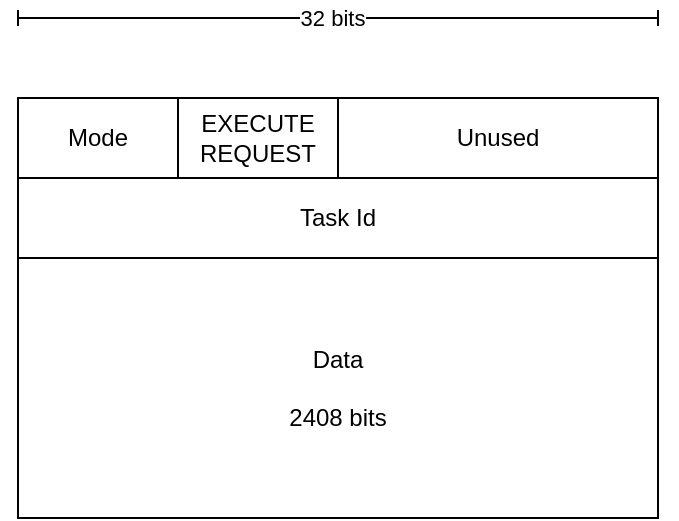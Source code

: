 <mxfile version="24.2.5" type="device">
  <diagram name="Page-1" id="nIZeUvzdUxajLwfs4vlB">
    <mxGraphModel dx="1434" dy="762" grid="1" gridSize="10" guides="1" tooltips="1" connect="1" arrows="1" fold="1" page="1" pageScale="1" pageWidth="850" pageHeight="1100" math="0" shadow="0">
      <root>
        <mxCell id="0" />
        <mxCell id="1" parent="0" />
        <mxCell id="UdDGJFr2nh46x9bYxFf4-2" value="" style="endArrow=baseDash;html=1;rounded=0;startArrow=baseDash;startFill=0;endFill=0;" parent="1" edge="1">
          <mxGeometry width="50" height="50" relative="1" as="geometry">
            <mxPoint x="200" y="80" as="sourcePoint" />
            <mxPoint x="520" y="80" as="targetPoint" />
          </mxGeometry>
        </mxCell>
        <mxCell id="UdDGJFr2nh46x9bYxFf4-3" value="32 bits" style="edgeLabel;html=1;align=center;verticalAlign=middle;resizable=0;points=[];" parent="UdDGJFr2nh46x9bYxFf4-2" vertex="1" connectable="0">
          <mxGeometry x="-0.022" relative="1" as="geometry">
            <mxPoint as="offset" />
          </mxGeometry>
        </mxCell>
        <mxCell id="UdDGJFr2nh46x9bYxFf4-4" value="Mode" style="rounded=0;whiteSpace=wrap;html=1;" parent="1" vertex="1">
          <mxGeometry x="200" y="120" width="80" height="40" as="geometry" />
        </mxCell>
        <mxCell id="UdDGJFr2nh46x9bYxFf4-5" value="EXECUTE&lt;div&gt;REQUEST&lt;/div&gt;" style="rounded=0;whiteSpace=wrap;html=1;" parent="1" vertex="1">
          <mxGeometry x="280" y="120" width="80" height="40" as="geometry" />
        </mxCell>
        <mxCell id="UdDGJFr2nh46x9bYxFf4-6" value="Unused" style="rounded=0;whiteSpace=wrap;html=1;" parent="1" vertex="1">
          <mxGeometry x="360" y="120" width="160" height="40" as="geometry" />
        </mxCell>
        <mxCell id="UdDGJFr2nh46x9bYxFf4-7" value="Task Id" style="rounded=0;whiteSpace=wrap;html=1;" parent="1" vertex="1">
          <mxGeometry x="200" y="160" width="320" height="40" as="geometry" />
        </mxCell>
        <mxCell id="XbV7PqSz0nU-YlIXKFp0-1" value="Data&lt;div&gt;&lt;br&gt;&lt;/div&gt;&lt;div&gt;2408 bits&lt;/div&gt;" style="rounded=0;whiteSpace=wrap;html=1;" vertex="1" parent="1">
          <mxGeometry x="200" y="200" width="320" height="130" as="geometry" />
        </mxCell>
      </root>
    </mxGraphModel>
  </diagram>
</mxfile>
